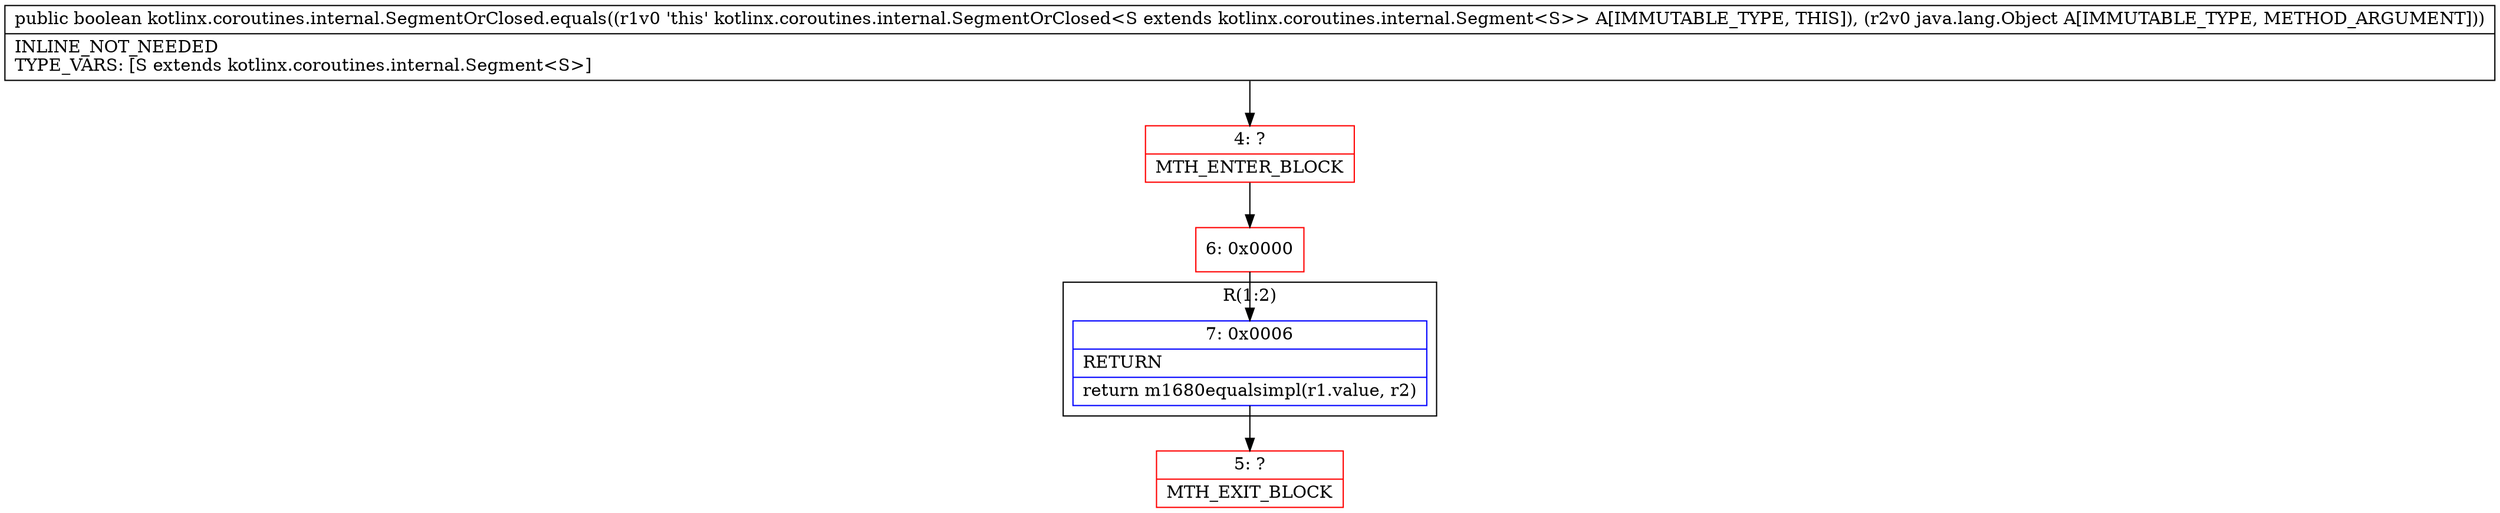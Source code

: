 digraph "CFG forkotlinx.coroutines.internal.SegmentOrClosed.equals(Ljava\/lang\/Object;)Z" {
subgraph cluster_Region_987152590 {
label = "R(1:2)";
node [shape=record,color=blue];
Node_7 [shape=record,label="{7\:\ 0x0006|RETURN\l|return m1680equalsimpl(r1.value, r2)\l}"];
}
Node_4 [shape=record,color=red,label="{4\:\ ?|MTH_ENTER_BLOCK\l}"];
Node_6 [shape=record,color=red,label="{6\:\ 0x0000}"];
Node_5 [shape=record,color=red,label="{5\:\ ?|MTH_EXIT_BLOCK\l}"];
MethodNode[shape=record,label="{public boolean kotlinx.coroutines.internal.SegmentOrClosed.equals((r1v0 'this' kotlinx.coroutines.internal.SegmentOrClosed\<S extends kotlinx.coroutines.internal.Segment\<S\>\> A[IMMUTABLE_TYPE, THIS]), (r2v0 java.lang.Object A[IMMUTABLE_TYPE, METHOD_ARGUMENT]))  | INLINE_NOT_NEEDED\lTYPE_VARS: [S extends kotlinx.coroutines.internal.Segment\<S\>]\l}"];
MethodNode -> Node_4;Node_7 -> Node_5;
Node_4 -> Node_6;
Node_6 -> Node_7;
}

